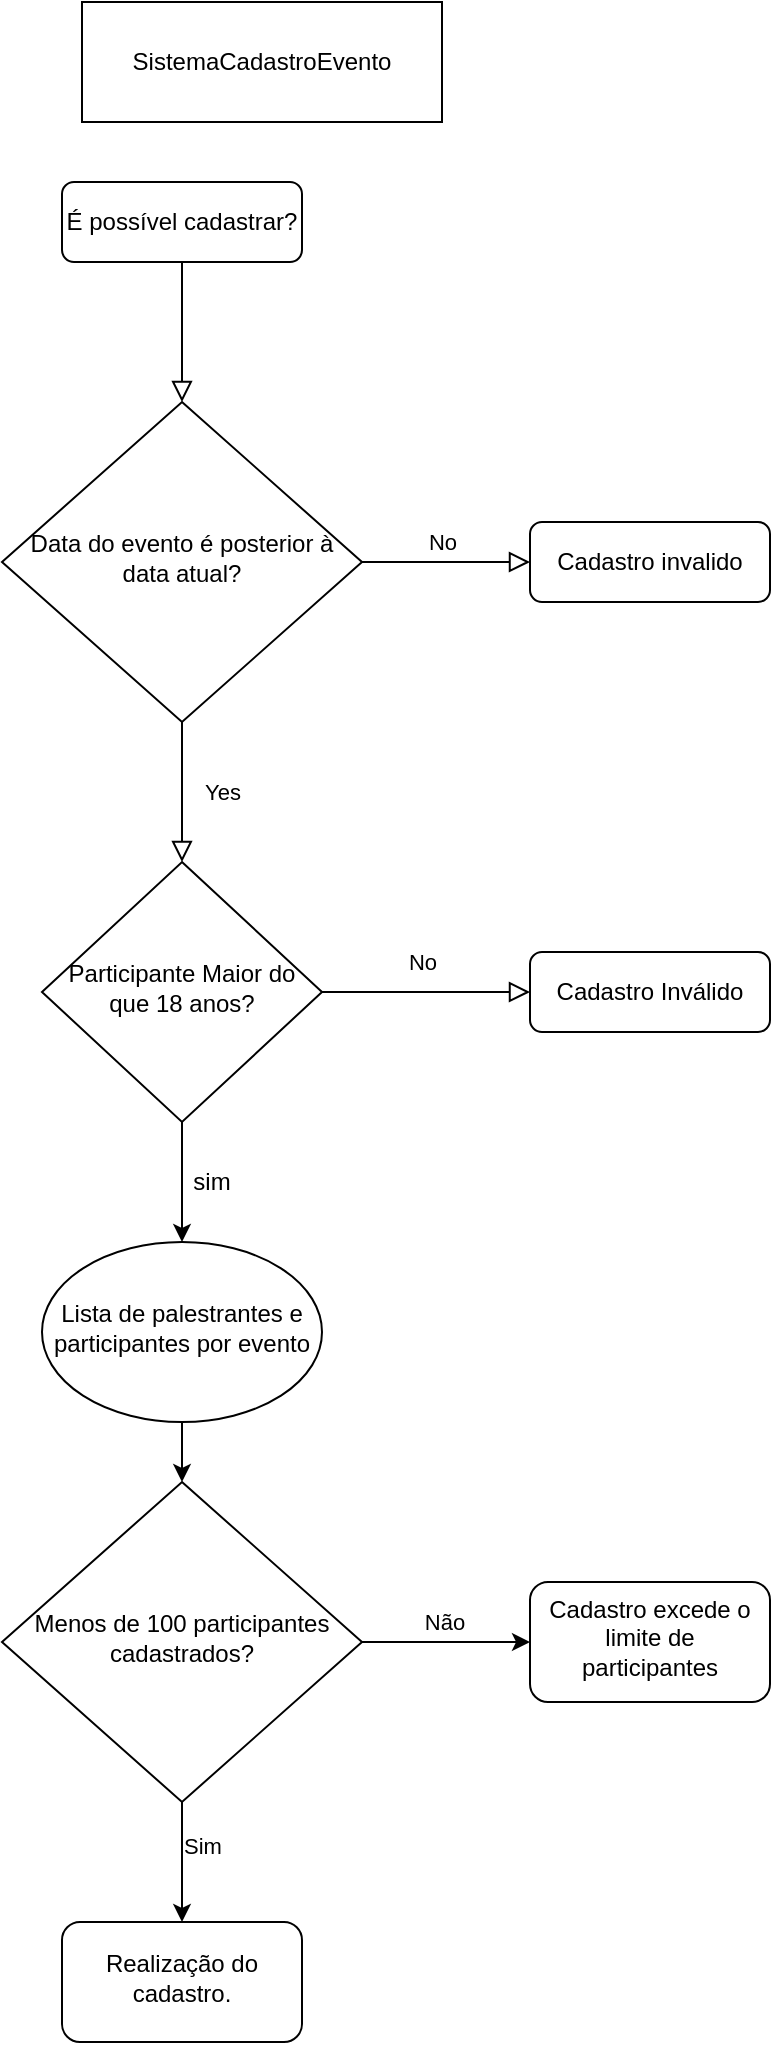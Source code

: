 <mxfile version="19.0.0" type="google"><diagram id="C5RBs43oDa-KdzZeNtuy" name="Page-1"><mxGraphModel grid="1" page="1" gridSize="10" guides="1" tooltips="1" connect="1" arrows="1" fold="1" pageScale="1" pageWidth="827" pageHeight="1169" math="0" shadow="0"><root><mxCell id="WIyWlLk6GJQsqaUBKTNV-0"/><mxCell id="WIyWlLk6GJQsqaUBKTNV-1" parent="WIyWlLk6GJQsqaUBKTNV-0"/><mxCell id="WIyWlLk6GJQsqaUBKTNV-2" value="" style="rounded=0;html=1;jettySize=auto;orthogonalLoop=1;fontSize=11;endArrow=block;endFill=0;endSize=8;strokeWidth=1;shadow=0;labelBackgroundColor=none;edgeStyle=orthogonalEdgeStyle;" edge="1" parent="WIyWlLk6GJQsqaUBKTNV-1" source="WIyWlLk6GJQsqaUBKTNV-3" target="WIyWlLk6GJQsqaUBKTNV-6"><mxGeometry relative="1" as="geometry"/></mxCell><mxCell id="WIyWlLk6GJQsqaUBKTNV-3" value="É possível cadastrar?" style="rounded=1;whiteSpace=wrap;html=1;fontSize=12;glass=0;strokeWidth=1;shadow=0;" vertex="1" parent="WIyWlLk6GJQsqaUBKTNV-1"><mxGeometry x="120" y="60" width="120" height="40" as="geometry"/></mxCell><mxCell id="WIyWlLk6GJQsqaUBKTNV-4" value="Yes" style="rounded=0;html=1;jettySize=auto;orthogonalLoop=1;fontSize=11;endArrow=block;endFill=0;endSize=8;strokeWidth=1;shadow=0;labelBackgroundColor=none;edgeStyle=orthogonalEdgeStyle;" edge="1" parent="WIyWlLk6GJQsqaUBKTNV-1" source="WIyWlLk6GJQsqaUBKTNV-6" target="WIyWlLk6GJQsqaUBKTNV-10"><mxGeometry y="20" relative="1" as="geometry"><mxPoint as="offset"/></mxGeometry></mxCell><mxCell id="WIyWlLk6GJQsqaUBKTNV-5" value="No" style="edgeStyle=orthogonalEdgeStyle;rounded=0;html=1;jettySize=auto;orthogonalLoop=1;fontSize=11;endArrow=block;endFill=0;endSize=8;strokeWidth=1;shadow=0;labelBackgroundColor=none;" edge="1" parent="WIyWlLk6GJQsqaUBKTNV-1" source="WIyWlLk6GJQsqaUBKTNV-6" target="WIyWlLk6GJQsqaUBKTNV-7"><mxGeometry x="-0.048" y="10" relative="1" as="geometry"><mxPoint as="offset"/></mxGeometry></mxCell><mxCell id="WIyWlLk6GJQsqaUBKTNV-6" value="Data do evento é posterior à data atual?" style="rhombus;whiteSpace=wrap;html=1;shadow=0;fontFamily=Helvetica;fontSize=12;align=center;strokeWidth=1;spacing=6;spacingTop=-4;" vertex="1" parent="WIyWlLk6GJQsqaUBKTNV-1"><mxGeometry x="90" y="170" width="180" height="160" as="geometry"/></mxCell><mxCell id="WIyWlLk6GJQsqaUBKTNV-7" value="Cadastro invalido" style="rounded=1;whiteSpace=wrap;html=1;fontSize=12;glass=0;strokeWidth=1;shadow=0;" vertex="1" parent="WIyWlLk6GJQsqaUBKTNV-1"><mxGeometry x="354" y="230" width="120" height="40" as="geometry"/></mxCell><mxCell id="WIyWlLk6GJQsqaUBKTNV-8" value="No" style="rounded=0;html=1;jettySize=auto;orthogonalLoop=1;fontSize=11;endArrow=block;endFill=0;endSize=8;strokeWidth=1;shadow=0;labelBackgroundColor=none;edgeStyle=orthogonalEdgeStyle;" edge="1" parent="WIyWlLk6GJQsqaUBKTNV-1" source="WIyWlLk6GJQsqaUBKTNV-10" target="WIyWlLk6GJQsqaUBKTNV-11"><mxGeometry x="-0.038" y="15" relative="1" as="geometry"><mxPoint as="offset"/></mxGeometry></mxCell><mxCell id="5LxqGl_8XyW0cvP2dz4H-12" value="" style="edgeStyle=orthogonalEdgeStyle;rounded=0;orthogonalLoop=1;jettySize=auto;html=1;" edge="1" parent="WIyWlLk6GJQsqaUBKTNV-1" source="WIyWlLk6GJQsqaUBKTNV-10" target="5LxqGl_8XyW0cvP2dz4H-11"><mxGeometry relative="1" as="geometry"><Array as="points"><mxPoint x="180" y="540"/><mxPoint x="180" y="540"/></Array></mxGeometry></mxCell><mxCell id="WIyWlLk6GJQsqaUBKTNV-10" value="Participante Maior do que 18 anos?" style="rhombus;whiteSpace=wrap;html=1;shadow=0;fontFamily=Helvetica;fontSize=12;align=center;strokeWidth=1;spacing=6;spacingTop=-4;" vertex="1" parent="WIyWlLk6GJQsqaUBKTNV-1"><mxGeometry x="110" y="400" width="140" height="130" as="geometry"/></mxCell><mxCell id="WIyWlLk6GJQsqaUBKTNV-11" value="Cadastro Inválido" style="rounded=1;whiteSpace=wrap;html=1;fontSize=12;glass=0;strokeWidth=1;shadow=0;" vertex="1" parent="WIyWlLk6GJQsqaUBKTNV-1"><mxGeometry x="354" y="445" width="120" height="40" as="geometry"/></mxCell><mxCell id="5LxqGl_8XyW0cvP2dz4H-0" value="SistemaCadastroEvento" style="rounded=0;whiteSpace=wrap;html=1;" vertex="1" parent="WIyWlLk6GJQsqaUBKTNV-1"><mxGeometry x="130" y="-30" width="180" height="60" as="geometry"/></mxCell><mxCell id="5LxqGl_8XyW0cvP2dz4H-14" value="" style="edgeStyle=orthogonalEdgeStyle;rounded=0;orthogonalLoop=1;jettySize=auto;html=1;" edge="1" parent="WIyWlLk6GJQsqaUBKTNV-1" source="5LxqGl_8XyW0cvP2dz4H-11" target="5LxqGl_8XyW0cvP2dz4H-13"><mxGeometry relative="1" as="geometry"/></mxCell><mxCell id="5LxqGl_8XyW0cvP2dz4H-11" value="Lista de palestrantes e participantes por evento" style="ellipse;whiteSpace=wrap;html=1;shadow=0;strokeWidth=1;spacing=6;spacingTop=-4;" vertex="1" parent="WIyWlLk6GJQsqaUBKTNV-1"><mxGeometry x="110" y="590" width="140" height="90" as="geometry"/></mxCell><mxCell id="5LxqGl_8XyW0cvP2dz4H-16" value="" style="edgeStyle=orthogonalEdgeStyle;rounded=0;orthogonalLoop=1;jettySize=auto;html=1;" edge="1" parent="WIyWlLk6GJQsqaUBKTNV-1" source="5LxqGl_8XyW0cvP2dz4H-13" target="5LxqGl_8XyW0cvP2dz4H-15"><mxGeometry relative="1" as="geometry"/></mxCell><mxCell id="5LxqGl_8XyW0cvP2dz4H-17" value="Não" style="edgeLabel;html=1;align=center;verticalAlign=middle;resizable=0;points=[];" connectable="0" vertex="1" parent="5LxqGl_8XyW0cvP2dz4H-16"><mxGeometry x="-0.333" relative="1" as="geometry"><mxPoint x="13" y="-10" as="offset"/></mxGeometry></mxCell><mxCell id="5LxqGl_8XyW0cvP2dz4H-19" value="" style="edgeStyle=orthogonalEdgeStyle;rounded=0;orthogonalLoop=1;jettySize=auto;html=1;" edge="1" parent="WIyWlLk6GJQsqaUBKTNV-1" source="5LxqGl_8XyW0cvP2dz4H-13" target="5LxqGl_8XyW0cvP2dz4H-18"><mxGeometry relative="1" as="geometry"/></mxCell><mxCell id="5LxqGl_8XyW0cvP2dz4H-20" value="Sim" style="edgeLabel;html=1;align=center;verticalAlign=middle;resizable=0;points=[];" connectable="0" vertex="1" parent="5LxqGl_8XyW0cvP2dz4H-19"><mxGeometry x="-0.285" y="2" relative="1" as="geometry"><mxPoint x="8" as="offset"/></mxGeometry></mxCell><mxCell id="5LxqGl_8XyW0cvP2dz4H-13" value="Menos de 100 participantes cadastrados?" style="rhombus;whiteSpace=wrap;html=1;shadow=0;strokeWidth=1;spacing=6;spacingTop=-4;" vertex="1" parent="WIyWlLk6GJQsqaUBKTNV-1"><mxGeometry x="90" y="710" width="180" height="160" as="geometry"/></mxCell><mxCell id="5LxqGl_8XyW0cvP2dz4H-15" value="Cadastro excede o limite de participantes" style="rounded=1;whiteSpace=wrap;html=1;shadow=0;strokeWidth=1;spacing=6;spacingTop=-4;" vertex="1" parent="WIyWlLk6GJQsqaUBKTNV-1"><mxGeometry x="354" y="760" width="120" height="60" as="geometry"/></mxCell><mxCell id="5LxqGl_8XyW0cvP2dz4H-18" value="Realização do cadastro." style="rounded=1;whiteSpace=wrap;html=1;shadow=0;strokeWidth=1;spacing=6;spacingTop=-4;" vertex="1" parent="WIyWlLk6GJQsqaUBKTNV-1"><mxGeometry x="120" y="930" width="120" height="60" as="geometry"/></mxCell><mxCell id="5LxqGl_8XyW0cvP2dz4H-21" value="sim" style="text;html=1;strokeColor=none;fillColor=none;align=center;verticalAlign=middle;whiteSpace=wrap;rounded=0;" vertex="1" parent="WIyWlLk6GJQsqaUBKTNV-1"><mxGeometry x="180" y="550" width="30" height="20" as="geometry"/></mxCell></root></mxGraphModel></diagram></mxfile>